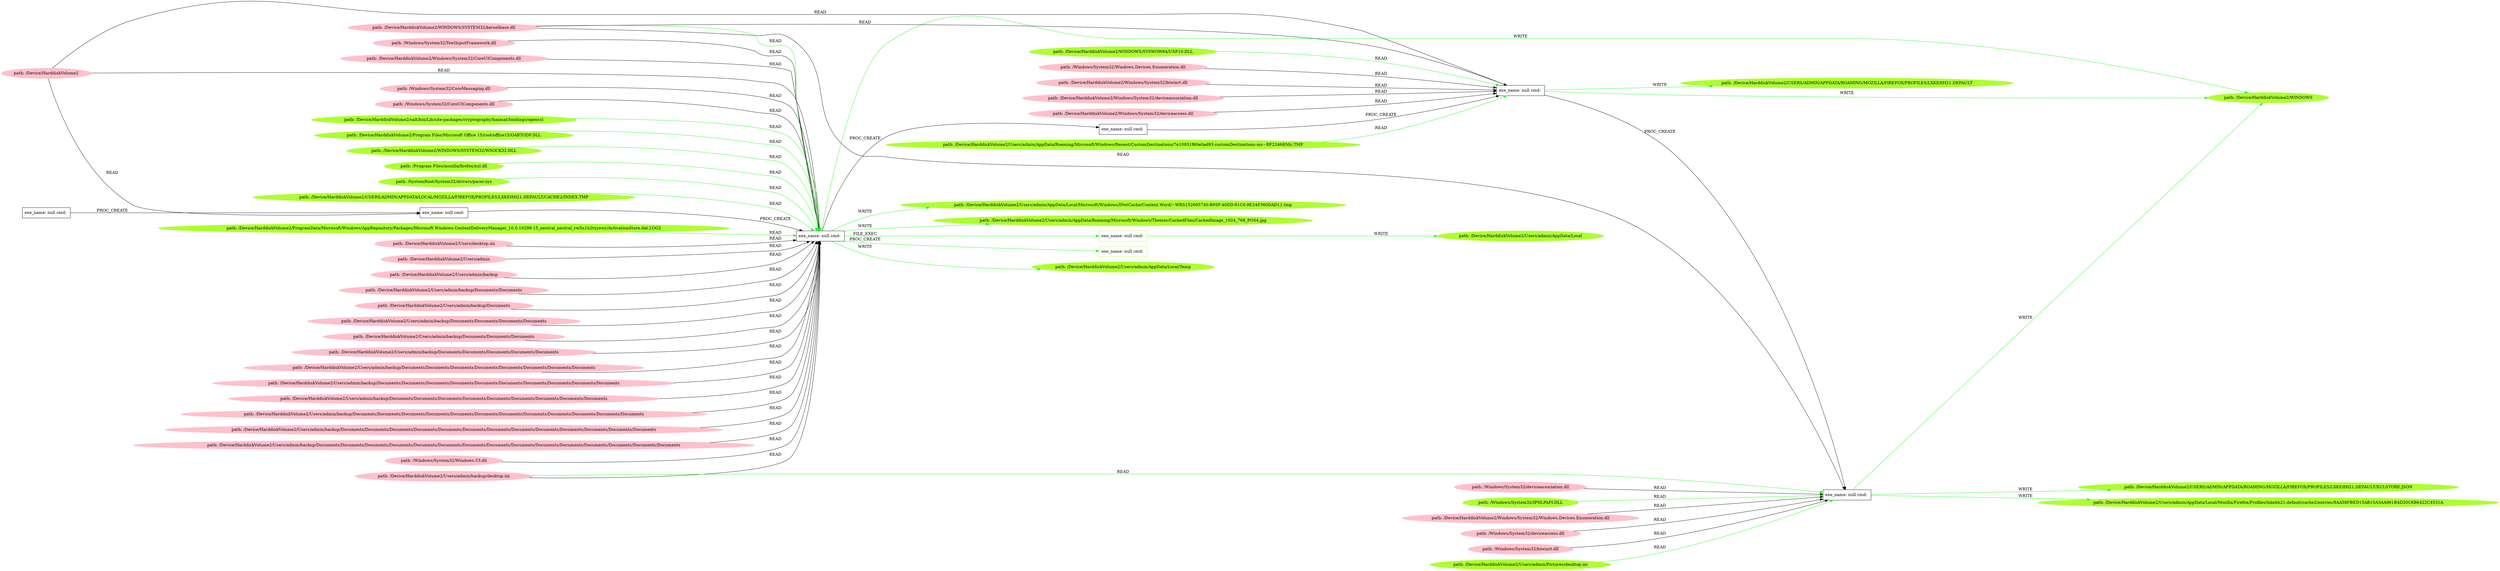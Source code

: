 digraph {
	rankdir=LR
	39 [label="exe_name: null cmd: " color=black shape=box style=solid]
	88 [label="exe_name: null cmd: " color=greenyellow shape=box style=solid]
	39 -> 88 [label=FILE_EXEC color=green]
	98 [label="path: /Device/HarddiskVolume2/Users/admin/Pictures/desktop.ini" color=greenyellow shape=oval style=filled]
	0 [label="exe_name: null cmd: " color=black shape=box style=solid]
	98 -> 0 [label=READ color=green]
	54 [label="path: /Device/HarddiskVolume2/WINDOWS/SYSTEM32/kernelbase.dll" color=pink shape=oval style=filled]
	39 [label="exe_name: null cmd: " color=black shape=box style=solid]
	54 -> 39 [label=READ color=green]
	84 [label="path: /Device/HarddiskVolume2/ProgramData/Microsoft/Windows/AppRepository/Packages/Microsoft.Windows.ContentDeliveryManager_10.0.16299.15_neutral_neutral_cw5n1h2txyewy/ActivationStore.dat.LOG2" color=greenyellow shape=oval style=filled]
	39 [label="exe_name: null cmd: " color=black shape=box style=solid]
	84 -> 39 [label=READ color=green]
	46 [label="exe_name: null cmd: " color=black shape=box style=solid]
	40 [label="exe_name: null cmd: " color=black shape=box style=solid]
	46 -> 40 [label=PROC_CREATE color=black]
	57 [label="path: /Device/HarddiskVolume2" color=pink shape=oval style=filled]
	40 [label="exe_name: null cmd: " color=black shape=box style=solid]
	57 -> 40 [label=READ color=black]
	40 [label="exe_name: null cmd: " color=black shape=box style=solid]
	39 [label="exe_name: null cmd: " color=black shape=box style=solid]
	40 -> 39 [label=PROC_CREATE color=black]
	57 [label="path: /Device/HarddiskVolume2" color=pink shape=oval style=filled]
	39 [label="exe_name: null cmd: " color=black shape=box style=solid]
	57 -> 39 [label=READ color=black]
	11 [label="path: /Device/HarddiskVolume2/Users/desktop.ini" color=pink shape=oval style=filled]
	39 [label="exe_name: null cmd: " color=black shape=box style=solid]
	11 -> 39 [label=READ color=black]
	18 [label="path: /Device/HarddiskVolume2/Users/admin" color=pink shape=oval style=filled]
	39 [label="exe_name: null cmd: " color=black shape=box style=solid]
	18 -> 39 [label=READ color=black]
	44 [label="path: /Device/HarddiskVolume2/Users/admin/backup" color=pink shape=oval style=filled]
	39 [label="exe_name: null cmd: " color=black shape=box style=solid]
	44 -> 39 [label=READ color=black]
	45 [label="path: /Device/HarddiskVolume2/Users/admin/backup/desktop.ini" color=pink shape=oval style=filled]
	0 [label="exe_name: null cmd: " color=black shape=box style=solid]
	45 -> 0 [label=READ color=green]
	45 [label="path: /Device/HarddiskVolume2/Users/admin/backup/desktop.ini" color=pink shape=oval style=filled]
	39 [label="exe_name: null cmd: " color=black shape=box style=solid]
	45 -> 39 [label=READ color=black]
	51 [label="path: /Device/HarddiskVolume2/Users/admin/backup/Documents/Documents" color=pink shape=oval style=filled]
	39 [label="exe_name: null cmd: " color=black shape=box style=solid]
	51 -> 39 [label=READ color=black]
	43 [label="path: /Device/HarddiskVolume2/Users/admin/backup/Documents" color=pink shape=oval style=filled]
	39 [label="exe_name: null cmd: " color=black shape=box style=solid]
	43 -> 39 [label=READ color=black]
	13 [label="path: /Device/HarddiskVolume2/Users/admin/backup/Documents/Documents/Documents/Documents" color=pink shape=oval style=filled]
	39 [label="exe_name: null cmd: " color=black shape=box style=solid]
	13 -> 39 [label=READ color=black]
	4 [label="path: /Device/HarddiskVolume2/Users/admin/backup/Documents/Documents/Documents" color=pink shape=oval style=filled]
	39 [label="exe_name: null cmd: " color=black shape=box style=solid]
	4 -> 39 [label=READ color=black]
	49 [label="path: /Device/HarddiskVolume2/Users/admin/backup/Documents/Documents/Documents/Documents/Documents" color=pink shape=oval style=filled]
	39 [label="exe_name: null cmd: " color=black shape=box style=solid]
	49 -> 39 [label=READ color=black]
	32 [label="path: /Device/HarddiskVolume2/Users/admin/backup/Documents/Documents/Documents/Documents/Documents/Documents/Documents/Documents" color=pink shape=oval style=filled]
	39 [label="exe_name: null cmd: " color=black shape=box style=solid]
	32 -> 39 [label=READ color=black]
	35 [label="path: /Device/HarddiskVolume2/Users/admin/backup/Documents/Documents/Documents/Documents/Documents/Documents/Documents/Documents/Documents/Documents" color=pink shape=oval style=filled]
	39 [label="exe_name: null cmd: " color=black shape=box style=solid]
	35 -> 39 [label=READ color=black]
	37 [label="path: /Device/HarddiskVolume2/Users/admin/backup/Documents/Documents/Documents/Documents/Documents/Documents/Documents/Documents/Documents" color=pink shape=oval style=filled]
	39 [label="exe_name: null cmd: " color=black shape=box style=solid]
	37 -> 39 [label=READ color=black]
	34 [label="path: /Device/HarddiskVolume2/Users/admin/backup/Documents/Documents/Documents/Documents/Documents/Documents/Documents/Documents/Documents/Documents/Documents/Documents" color=pink shape=oval style=filled]
	39 [label="exe_name: null cmd: " color=black shape=box style=solid]
	34 -> 39 [label=READ color=black]
	27 [label="path: /Device/HarddiskVolume2/Users/admin/backup/Documents/Documents/Documents/Documents/Documents/Documents/Documents/Documents/Documents/Documents/Documents/Documents/Documents" color=pink shape=oval style=filled]
	39 [label="exe_name: null cmd: " color=black shape=box style=solid]
	27 -> 39 [label=READ color=black]
	50 [label="path: /Device/HarddiskVolume2/Users/admin/backup/Documents/Documents/Documents/Documents/Documents/Documents/Documents/Documents/Documents/Documents/Documents/Documents/Documents/Documents/Documents" color=pink shape=oval style=filled]
	39 [label="exe_name: null cmd: " color=black shape=box style=solid]
	50 -> 39 [label=READ color=black]
	16 [label="path: /Windows/System32/Windows.UI.dll" color=pink shape=oval style=filled]
	39 [label="exe_name: null cmd: " color=black shape=box style=solid]
	16 -> 39 [label=READ color=black]
	10 [label="path: /Windows/System32/TextInputFramework.dll" color=pink shape=oval style=filled]
	39 [label="exe_name: null cmd: " color=black shape=box style=solid]
	10 -> 39 [label=READ color=black]
	36 [label="path: /Device/HarddiskVolume2/Windows/System32/CoreUIComponents.dll" color=pink shape=oval style=filled]
	39 [label="exe_name: null cmd: " color=black shape=box style=solid]
	36 -> 39 [label=READ color=black]
	15 [label="path: /Windows/System32/CoreMessaging.dll" color=pink shape=oval style=filled]
	39 [label="exe_name: null cmd: " color=black shape=box style=solid]
	15 -> 39 [label=READ color=black]
	7 [label="path: /Windows/System32/CoreUIComponents.dll" color=pink shape=oval style=filled]
	39 [label="exe_name: null cmd: " color=black shape=box style=solid]
	7 -> 39 [label=READ color=black]
	39 [label="exe_name: null cmd: " color=black shape=box style=solid]
	33 [label="exe_name: null cmd: " color=black shape=box style=solid]
	39 -> 33 [label=PROC_CREATE color=black]
	33 [label="exe_name: null cmd: " color=black shape=box style=solid]
	22 [label="exe_name: null cmd: " color=black shape=box style=solid]
	33 -> 22 [label=PROC_CREATE color=black]
	57 [label="path: /Device/HarddiskVolume2" color=pink shape=oval style=filled]
	22 [label="exe_name: null cmd: " color=black shape=box style=solid]
	57 -> 22 [label=READ color=black]
	69 [label="path: /Windows/System32/Windows.Devices.Enumeration.dll" color=pink shape=oval style=filled]
	22 [label="exe_name: null cmd: " color=black shape=box style=solid]
	69 -> 22 [label=READ color=black]
	63 [label="path: /Device/HarddiskVolume2/Windows/System32/biwinrt.dll" color=pink shape=oval style=filled]
	22 [label="exe_name: null cmd: " color=black shape=box style=solid]
	63 -> 22 [label=READ color=black]
	72 [label="path: /Device/HarddiskVolume2/Windows/System32/deviceassociation.dll" color=pink shape=oval style=filled]
	22 [label="exe_name: null cmd: " color=black shape=box style=solid]
	72 -> 22 [label=READ color=black]
	54 [label="path: /Device/HarddiskVolume2/WINDOWS/SYSTEM32/kernelbase.dll" color=pink shape=oval style=filled]
	22 [label="exe_name: null cmd: " color=black shape=box style=solid]
	54 -> 22 [label=READ color=black]
	73 [label="path: /Device/HarddiskVolume2/Windows/System32/deviceaccess.dll" color=pink shape=oval style=filled]
	22 [label="exe_name: null cmd: " color=black shape=box style=solid]
	73 -> 22 [label=READ color=black]
	22 [label="exe_name: null cmd: " color=black shape=box style=solid]
	0 [label="exe_name: null cmd: " color=black shape=box style=solid]
	22 -> 0 [label=PROC_CREATE color=black]
	62 [label="path: /Device/HarddiskVolume2/Windows/System32/Windows.Devices.Enumeration.dll" color=pink shape=oval style=filled]
	0 [label="exe_name: null cmd: " color=black shape=box style=solid]
	62 -> 0 [label=READ color=black]
	53 [label="path: /Windows/System32/biwinrt.dll" color=pink shape=oval style=filled]
	0 [label="exe_name: null cmd: " color=black shape=box style=solid]
	53 -> 0 [label=READ color=black]
	68 [label="path: /Windows/System32/deviceassociation.dll" color=pink shape=oval style=filled]
	0 [label="exe_name: null cmd: " color=black shape=box style=solid]
	68 -> 0 [label=READ color=black]
	54 [label="path: /Device/HarddiskVolume2/WINDOWS/SYSTEM32/kernelbase.dll" color=pink shape=oval style=filled]
	0 [label="exe_name: null cmd: " color=black shape=box style=solid]
	54 -> 0 [label=READ color=black]
	65 [label="path: /Windows/System32/deviceaccess.dll" color=pink shape=oval style=filled]
	0 [label="exe_name: null cmd: " color=black shape=box style=solid]
	65 -> 0 [label=READ color=black]
	77 [label="path: /Device/HarddiskVolume2/salt/bin/Lib/site-packages/cryptography/hazmat/bindings/openssl" color=greenyellow shape=oval style=filled]
	39 [label="exe_name: null cmd: " color=black shape=box style=solid]
	77 -> 39 [label=READ color=green]
	39 [label="exe_name: null cmd: " color=black shape=box style=solid]
	78 [label="path: /Device/HarddiskVolume2/Users/admin/AppData/Roaming/Microsoft/Windows/Themes/CachedFiles/CachedImage_1024_768_POS4.jpg" color=greenyellow shape=oval style=filled]
	39 -> 78 [label=WRITE color=green]
	39 [label="exe_name: null cmd: " color=black shape=box style=solid]
	90 [label="exe_name: null cmd: " color=greenyellow shape=box style=solid]
	39 -> 90 [label=PROC_CREATE color=green]
	85 [label="path: /Device/HarddiskVolume2/Program Files/Microsoft Office 15/root/office15/OARTODF.DLL" color=greenyellow shape=oval style=filled]
	39 [label="exe_name: null cmd: " color=black shape=box style=solid]
	85 -> 39 [label=READ color=green]
	79 [label="path: /Device/HarddiskVolume2/WINDOWS/SYSTEM32/WSOCK32.DLL" color=greenyellow shape=oval style=filled]
	39 [label="exe_name: null cmd: " color=black shape=box style=solid]
	79 -> 39 [label=READ color=green]
	39 [label="exe_name: null cmd: " color=black shape=box style=solid]
	83 [label="path: /Device/HarddiskVolume2/WINDOWS" color=greenyellow shape=oval style=filled]
	39 -> 83 [label=WRITE color=green]
	22 [label="exe_name: null cmd: " color=black shape=box style=solid]
	83 [label="path: /Device/HarddiskVolume2/WINDOWS" color=greenyellow shape=oval style=filled]
	22 -> 83 [label=WRITE color=green]
	94 [label="path: /Device/HarddiskVolume2/Users/admin/AppData/Roaming/Microsoft/Windows/Recent/CustomDestinations/7e10931f60e0ad93.customDestinations-ms~RF2346850c.TMP" color=greenyellow shape=oval style=filled]
	22 [label="exe_name: null cmd: " color=black shape=box style=solid]
	94 -> 22 [label=READ color=green]
	92 [label="path: /Device/HarddiskVolume2/WINDOWS/SYSWOW64/USP10.DLL" color=greenyellow shape=oval style=filled]
	22 [label="exe_name: null cmd: " color=black shape=box style=solid]
	92 -> 22 [label=READ color=green]
	39 [label="exe_name: null cmd: " color=black shape=box style=solid]
	82 [label="path: /Device/HarddiskVolume2/Users/admin/AppData/Local/Temp" color=greenyellow shape=oval style=filled]
	39 -> 82 [label=WRITE color=green]
	97 [label="path: /Windows/System32/IPHLPAPI.DLL" color=greenyellow shape=oval style=filled]
	0 [label="exe_name: null cmd: " color=black shape=box style=solid]
	97 -> 0 [label=READ color=green]
	39 [label="exe_name: null cmd: " color=black shape=box style=solid]
	76 [label="path: /Device/HarddiskVolume2/Users/admin/AppData/Local/Microsoft/Windows/INetCache/Content.Word/~WRS{52695740-B95F-40DD-91C0-9E24F360DAD1}.tmp" color=greenyellow shape=oval style=filled]
	39 -> 76 [label=WRITE color=green]
	0 [label="exe_name: null cmd: " color=black shape=box style=solid]
	83 [label="path: /Device/HarddiskVolume2/WINDOWS" color=greenyellow shape=oval style=filled]
	0 -> 83 [label=WRITE color=green]
	87 [label="path: /Program Files/mozilla/firefox/xul.dll" color=greenyellow shape=oval style=filled]
	39 [label="exe_name: null cmd: " color=black shape=box style=solid]
	87 -> 39 [label=READ color=green]
	81 [label="path: /SystemRoot/System32/drivers/pacer.sys" color=greenyellow shape=oval style=filled]
	39 [label="exe_name: null cmd: " color=black shape=box style=solid]
	81 -> 39 [label=READ color=green]
	0 [label="exe_name: null cmd: " color=black shape=box style=solid]
	95 [label="path: /Device/HarddiskVolume2/USERS/ADMIN/APPDATA/ROAMING/MOZILLA/FIREFOX/PROFILES/LXKEHH21.DEFAULT/XULSTORE.JSON" color=greenyellow shape=oval style=filled]
	0 -> 95 [label=WRITE color=green]
	88 [label="exe_name: null cmd: " color=greenyellow shape=box style=solid]
	89 [label="path: /Device/HarddiskVolume2/Users/admin/AppData/Local" color=greenyellow shape=oval style=filled]
	88 -> 89 [label=WRITE color=green]
	0 [label="exe_name: null cmd: " color=black shape=box style=solid]
	96 [label="path: /Device/HarddiskVolume2/Users/admin/AppData/Local/Mozilla/Firefox/Profiles/lxkehh21.default/cache2/entries/8AA58FBED15AB15A3AA961B4D20C6B6422C4531A" color=greenyellow shape=oval style=filled]
	0 -> 96 [label=WRITE color=green]
	22 [label="exe_name: null cmd: " color=black shape=box style=solid]
	93 [label="path: /Device/HarddiskVolume2/USERS/ADMIN/APPDATA/ROAMING/MOZILLA/FIREFOX/PROFILES/LXKEHH21.DEFAULT" color=greenyellow shape=oval style=filled]
	22 -> 93 [label=WRITE color=green]
	80 [label="path: /Device/HarddiskVolume2/USERS/ADMIN/APPDATA/LOCAL/MOZILLA/FIREFOX/PROFILES/LXKEHH21.DEFAULT/CACHE2/INDEX.TMP" color=greenyellow shape=oval style=filled]
	39 [label="exe_name: null cmd: " color=black shape=box style=solid]
	80 -> 39 [label=READ color=green]
}
